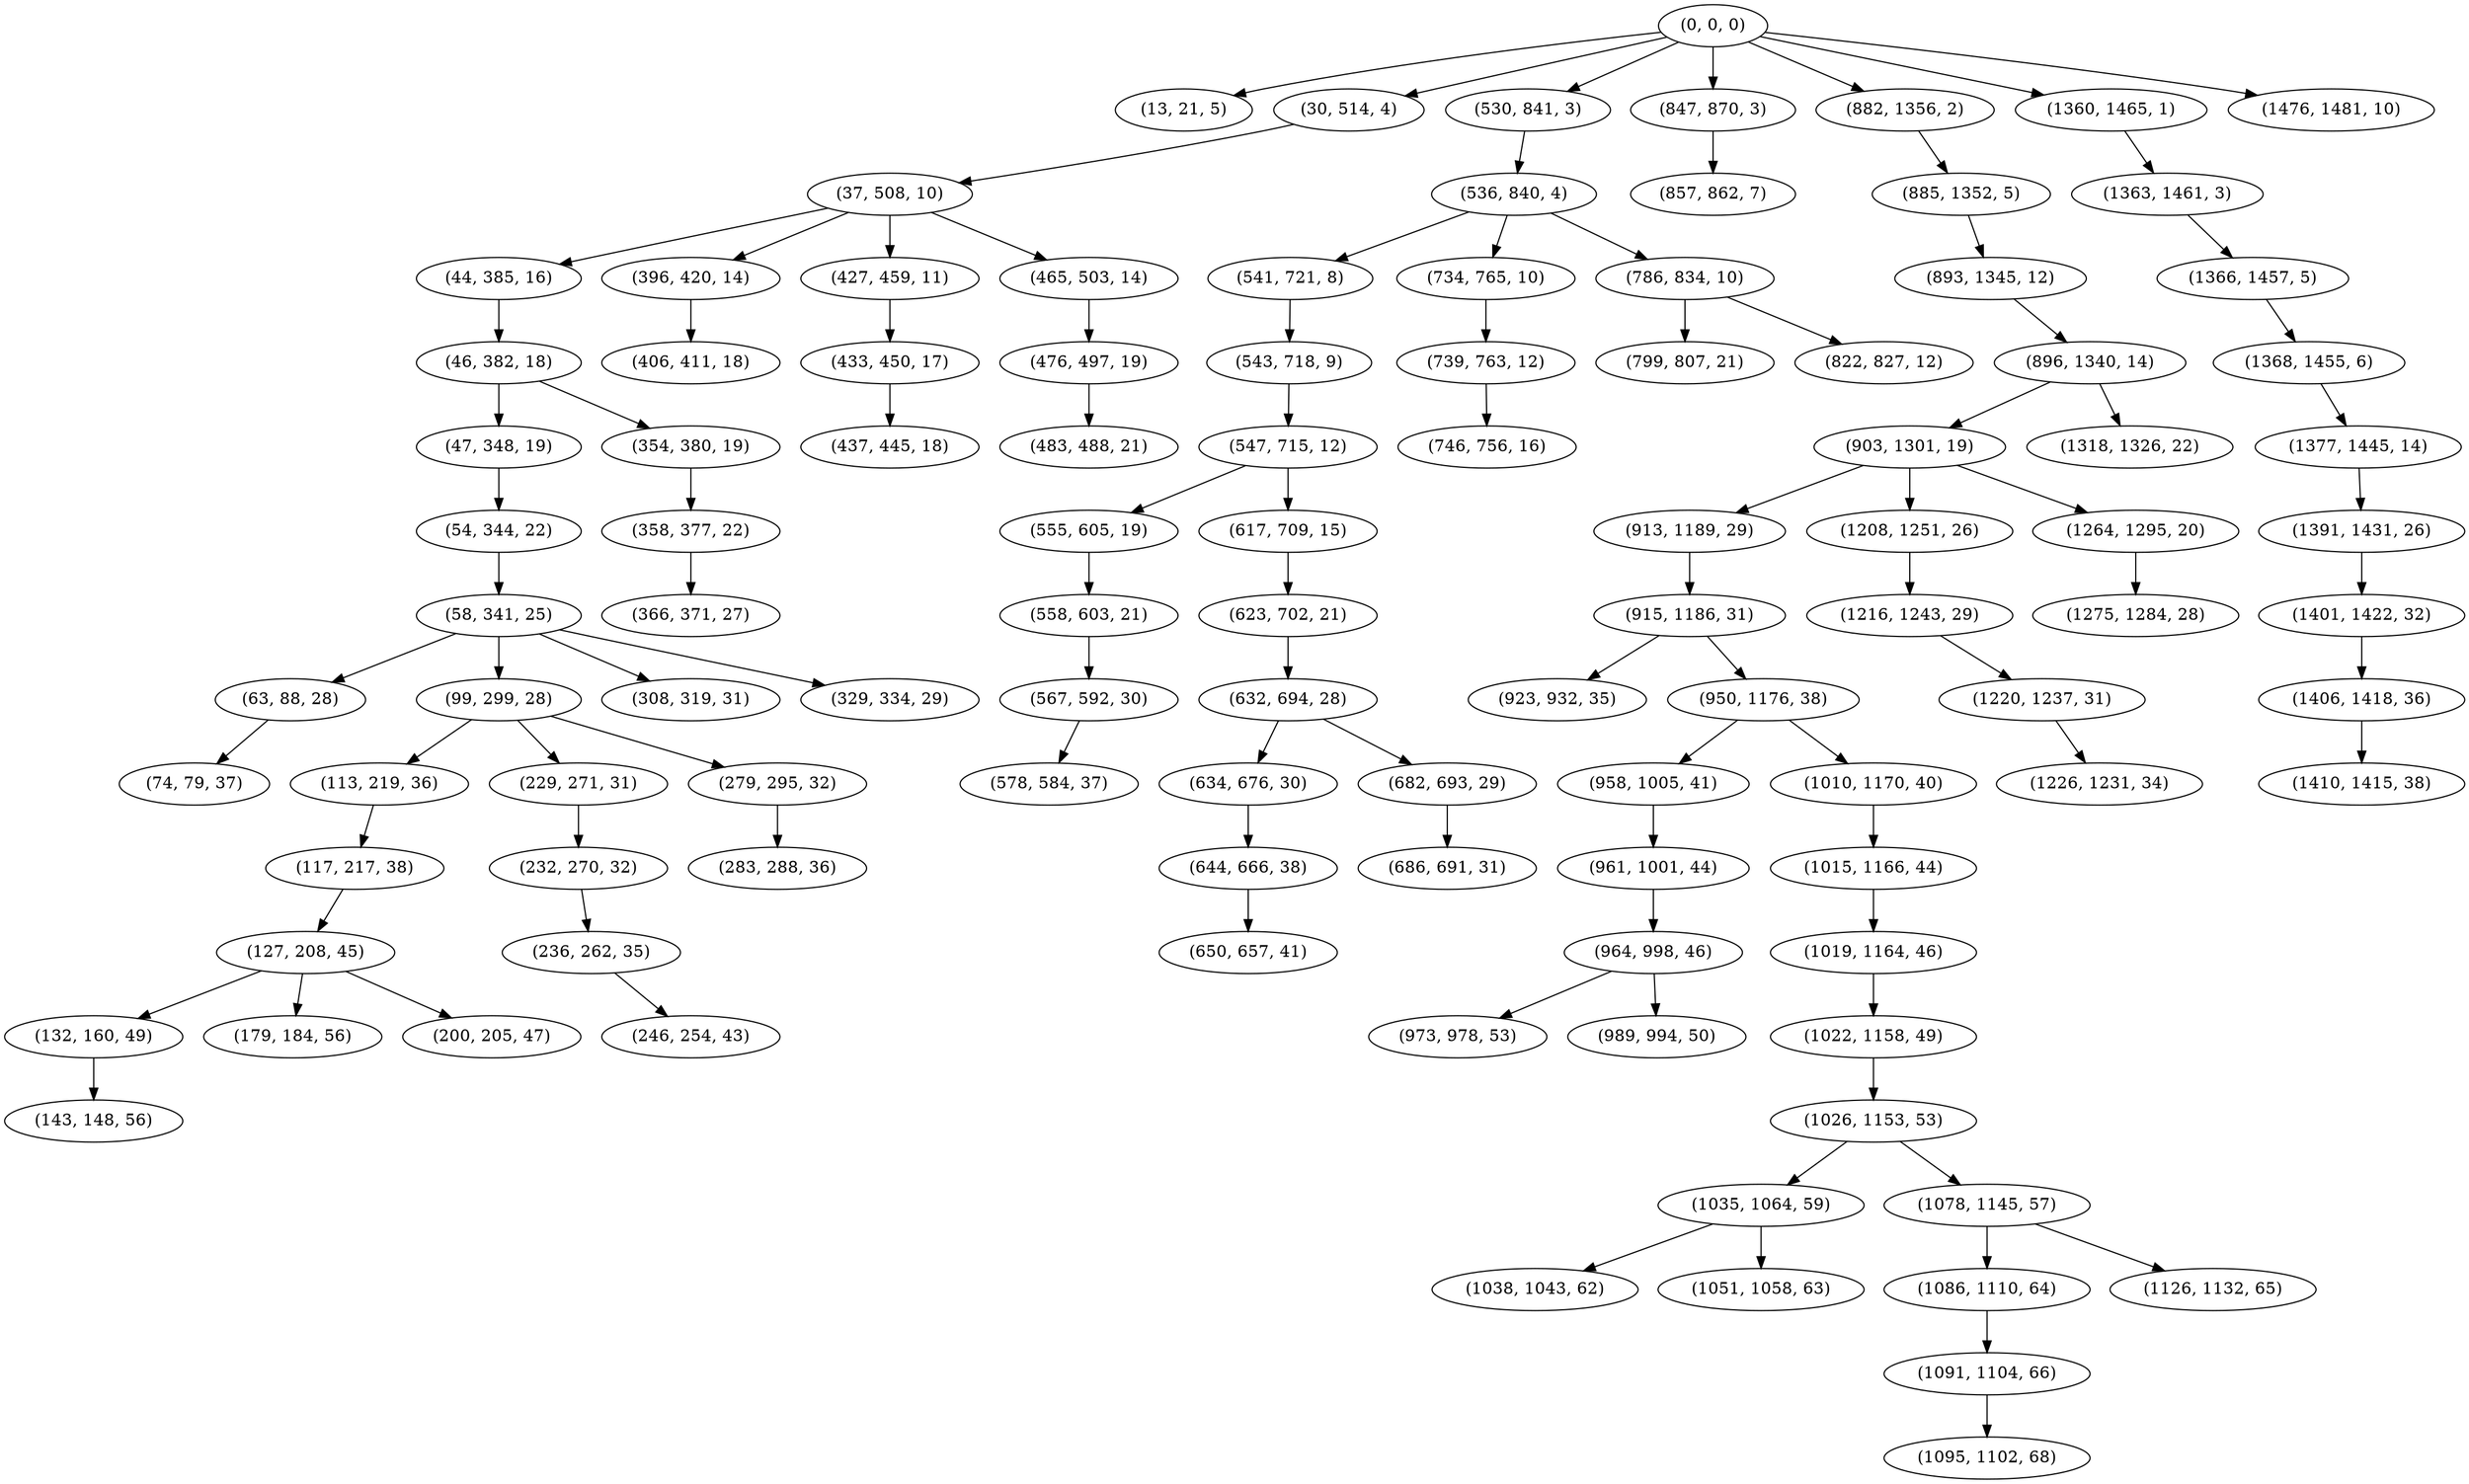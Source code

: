 digraph tree {
    "(0, 0, 0)";
    "(13, 21, 5)";
    "(30, 514, 4)";
    "(37, 508, 10)";
    "(44, 385, 16)";
    "(46, 382, 18)";
    "(47, 348, 19)";
    "(54, 344, 22)";
    "(58, 341, 25)";
    "(63, 88, 28)";
    "(74, 79, 37)";
    "(99, 299, 28)";
    "(113, 219, 36)";
    "(117, 217, 38)";
    "(127, 208, 45)";
    "(132, 160, 49)";
    "(143, 148, 56)";
    "(179, 184, 56)";
    "(200, 205, 47)";
    "(229, 271, 31)";
    "(232, 270, 32)";
    "(236, 262, 35)";
    "(246, 254, 43)";
    "(279, 295, 32)";
    "(283, 288, 36)";
    "(308, 319, 31)";
    "(329, 334, 29)";
    "(354, 380, 19)";
    "(358, 377, 22)";
    "(366, 371, 27)";
    "(396, 420, 14)";
    "(406, 411, 18)";
    "(427, 459, 11)";
    "(433, 450, 17)";
    "(437, 445, 18)";
    "(465, 503, 14)";
    "(476, 497, 19)";
    "(483, 488, 21)";
    "(530, 841, 3)";
    "(536, 840, 4)";
    "(541, 721, 8)";
    "(543, 718, 9)";
    "(547, 715, 12)";
    "(555, 605, 19)";
    "(558, 603, 21)";
    "(567, 592, 30)";
    "(578, 584, 37)";
    "(617, 709, 15)";
    "(623, 702, 21)";
    "(632, 694, 28)";
    "(634, 676, 30)";
    "(644, 666, 38)";
    "(650, 657, 41)";
    "(682, 693, 29)";
    "(686, 691, 31)";
    "(734, 765, 10)";
    "(739, 763, 12)";
    "(746, 756, 16)";
    "(786, 834, 10)";
    "(799, 807, 21)";
    "(822, 827, 12)";
    "(847, 870, 3)";
    "(857, 862, 7)";
    "(882, 1356, 2)";
    "(885, 1352, 5)";
    "(893, 1345, 12)";
    "(896, 1340, 14)";
    "(903, 1301, 19)";
    "(913, 1189, 29)";
    "(915, 1186, 31)";
    "(923, 932, 35)";
    "(950, 1176, 38)";
    "(958, 1005, 41)";
    "(961, 1001, 44)";
    "(964, 998, 46)";
    "(973, 978, 53)";
    "(989, 994, 50)";
    "(1010, 1170, 40)";
    "(1015, 1166, 44)";
    "(1019, 1164, 46)";
    "(1022, 1158, 49)";
    "(1026, 1153, 53)";
    "(1035, 1064, 59)";
    "(1038, 1043, 62)";
    "(1051, 1058, 63)";
    "(1078, 1145, 57)";
    "(1086, 1110, 64)";
    "(1091, 1104, 66)";
    "(1095, 1102, 68)";
    "(1126, 1132, 65)";
    "(1208, 1251, 26)";
    "(1216, 1243, 29)";
    "(1220, 1237, 31)";
    "(1226, 1231, 34)";
    "(1264, 1295, 20)";
    "(1275, 1284, 28)";
    "(1318, 1326, 22)";
    "(1360, 1465, 1)";
    "(1363, 1461, 3)";
    "(1366, 1457, 5)";
    "(1368, 1455, 6)";
    "(1377, 1445, 14)";
    "(1391, 1431, 26)";
    "(1401, 1422, 32)";
    "(1406, 1418, 36)";
    "(1410, 1415, 38)";
    "(1476, 1481, 10)";
    "(0, 0, 0)" -> "(13, 21, 5)";
    "(0, 0, 0)" -> "(30, 514, 4)";
    "(0, 0, 0)" -> "(530, 841, 3)";
    "(0, 0, 0)" -> "(847, 870, 3)";
    "(0, 0, 0)" -> "(882, 1356, 2)";
    "(0, 0, 0)" -> "(1360, 1465, 1)";
    "(0, 0, 0)" -> "(1476, 1481, 10)";
    "(30, 514, 4)" -> "(37, 508, 10)";
    "(37, 508, 10)" -> "(44, 385, 16)";
    "(37, 508, 10)" -> "(396, 420, 14)";
    "(37, 508, 10)" -> "(427, 459, 11)";
    "(37, 508, 10)" -> "(465, 503, 14)";
    "(44, 385, 16)" -> "(46, 382, 18)";
    "(46, 382, 18)" -> "(47, 348, 19)";
    "(46, 382, 18)" -> "(354, 380, 19)";
    "(47, 348, 19)" -> "(54, 344, 22)";
    "(54, 344, 22)" -> "(58, 341, 25)";
    "(58, 341, 25)" -> "(63, 88, 28)";
    "(58, 341, 25)" -> "(99, 299, 28)";
    "(58, 341, 25)" -> "(308, 319, 31)";
    "(58, 341, 25)" -> "(329, 334, 29)";
    "(63, 88, 28)" -> "(74, 79, 37)";
    "(99, 299, 28)" -> "(113, 219, 36)";
    "(99, 299, 28)" -> "(229, 271, 31)";
    "(99, 299, 28)" -> "(279, 295, 32)";
    "(113, 219, 36)" -> "(117, 217, 38)";
    "(117, 217, 38)" -> "(127, 208, 45)";
    "(127, 208, 45)" -> "(132, 160, 49)";
    "(127, 208, 45)" -> "(179, 184, 56)";
    "(127, 208, 45)" -> "(200, 205, 47)";
    "(132, 160, 49)" -> "(143, 148, 56)";
    "(229, 271, 31)" -> "(232, 270, 32)";
    "(232, 270, 32)" -> "(236, 262, 35)";
    "(236, 262, 35)" -> "(246, 254, 43)";
    "(279, 295, 32)" -> "(283, 288, 36)";
    "(354, 380, 19)" -> "(358, 377, 22)";
    "(358, 377, 22)" -> "(366, 371, 27)";
    "(396, 420, 14)" -> "(406, 411, 18)";
    "(427, 459, 11)" -> "(433, 450, 17)";
    "(433, 450, 17)" -> "(437, 445, 18)";
    "(465, 503, 14)" -> "(476, 497, 19)";
    "(476, 497, 19)" -> "(483, 488, 21)";
    "(530, 841, 3)" -> "(536, 840, 4)";
    "(536, 840, 4)" -> "(541, 721, 8)";
    "(536, 840, 4)" -> "(734, 765, 10)";
    "(536, 840, 4)" -> "(786, 834, 10)";
    "(541, 721, 8)" -> "(543, 718, 9)";
    "(543, 718, 9)" -> "(547, 715, 12)";
    "(547, 715, 12)" -> "(555, 605, 19)";
    "(547, 715, 12)" -> "(617, 709, 15)";
    "(555, 605, 19)" -> "(558, 603, 21)";
    "(558, 603, 21)" -> "(567, 592, 30)";
    "(567, 592, 30)" -> "(578, 584, 37)";
    "(617, 709, 15)" -> "(623, 702, 21)";
    "(623, 702, 21)" -> "(632, 694, 28)";
    "(632, 694, 28)" -> "(634, 676, 30)";
    "(632, 694, 28)" -> "(682, 693, 29)";
    "(634, 676, 30)" -> "(644, 666, 38)";
    "(644, 666, 38)" -> "(650, 657, 41)";
    "(682, 693, 29)" -> "(686, 691, 31)";
    "(734, 765, 10)" -> "(739, 763, 12)";
    "(739, 763, 12)" -> "(746, 756, 16)";
    "(786, 834, 10)" -> "(799, 807, 21)";
    "(786, 834, 10)" -> "(822, 827, 12)";
    "(847, 870, 3)" -> "(857, 862, 7)";
    "(882, 1356, 2)" -> "(885, 1352, 5)";
    "(885, 1352, 5)" -> "(893, 1345, 12)";
    "(893, 1345, 12)" -> "(896, 1340, 14)";
    "(896, 1340, 14)" -> "(903, 1301, 19)";
    "(896, 1340, 14)" -> "(1318, 1326, 22)";
    "(903, 1301, 19)" -> "(913, 1189, 29)";
    "(903, 1301, 19)" -> "(1208, 1251, 26)";
    "(903, 1301, 19)" -> "(1264, 1295, 20)";
    "(913, 1189, 29)" -> "(915, 1186, 31)";
    "(915, 1186, 31)" -> "(923, 932, 35)";
    "(915, 1186, 31)" -> "(950, 1176, 38)";
    "(950, 1176, 38)" -> "(958, 1005, 41)";
    "(950, 1176, 38)" -> "(1010, 1170, 40)";
    "(958, 1005, 41)" -> "(961, 1001, 44)";
    "(961, 1001, 44)" -> "(964, 998, 46)";
    "(964, 998, 46)" -> "(973, 978, 53)";
    "(964, 998, 46)" -> "(989, 994, 50)";
    "(1010, 1170, 40)" -> "(1015, 1166, 44)";
    "(1015, 1166, 44)" -> "(1019, 1164, 46)";
    "(1019, 1164, 46)" -> "(1022, 1158, 49)";
    "(1022, 1158, 49)" -> "(1026, 1153, 53)";
    "(1026, 1153, 53)" -> "(1035, 1064, 59)";
    "(1026, 1153, 53)" -> "(1078, 1145, 57)";
    "(1035, 1064, 59)" -> "(1038, 1043, 62)";
    "(1035, 1064, 59)" -> "(1051, 1058, 63)";
    "(1078, 1145, 57)" -> "(1086, 1110, 64)";
    "(1078, 1145, 57)" -> "(1126, 1132, 65)";
    "(1086, 1110, 64)" -> "(1091, 1104, 66)";
    "(1091, 1104, 66)" -> "(1095, 1102, 68)";
    "(1208, 1251, 26)" -> "(1216, 1243, 29)";
    "(1216, 1243, 29)" -> "(1220, 1237, 31)";
    "(1220, 1237, 31)" -> "(1226, 1231, 34)";
    "(1264, 1295, 20)" -> "(1275, 1284, 28)";
    "(1360, 1465, 1)" -> "(1363, 1461, 3)";
    "(1363, 1461, 3)" -> "(1366, 1457, 5)";
    "(1366, 1457, 5)" -> "(1368, 1455, 6)";
    "(1368, 1455, 6)" -> "(1377, 1445, 14)";
    "(1377, 1445, 14)" -> "(1391, 1431, 26)";
    "(1391, 1431, 26)" -> "(1401, 1422, 32)";
    "(1401, 1422, 32)" -> "(1406, 1418, 36)";
    "(1406, 1418, 36)" -> "(1410, 1415, 38)";
}
